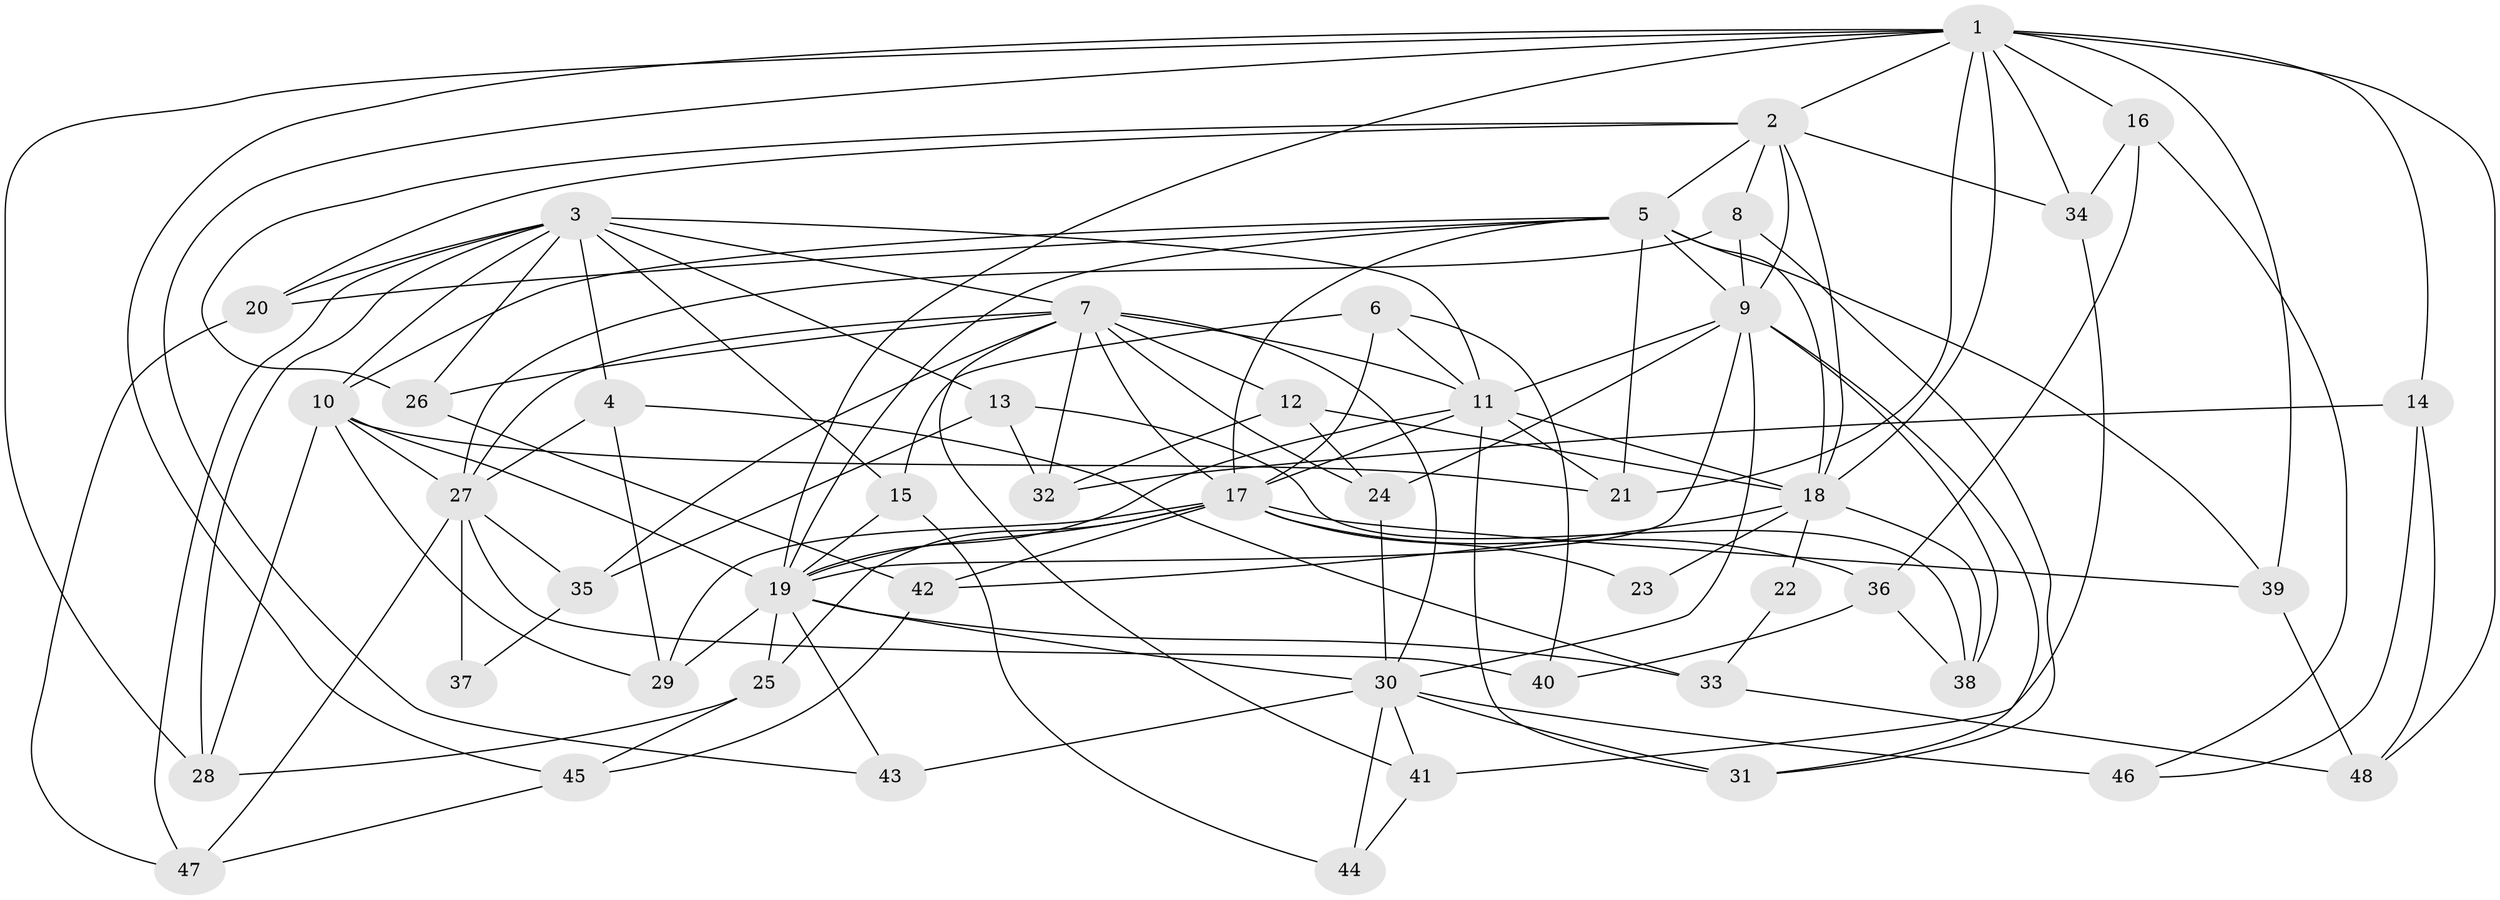 // original degree distribution, {4: 1.0}
// Generated by graph-tools (version 1.1) at 2025/38/03/09/25 02:38:14]
// undirected, 48 vertices, 127 edges
graph export_dot {
graph [start="1"]
  node [color=gray90,style=filled];
  1;
  2;
  3;
  4;
  5;
  6;
  7;
  8;
  9;
  10;
  11;
  12;
  13;
  14;
  15;
  16;
  17;
  18;
  19;
  20;
  21;
  22;
  23;
  24;
  25;
  26;
  27;
  28;
  29;
  30;
  31;
  32;
  33;
  34;
  35;
  36;
  37;
  38;
  39;
  40;
  41;
  42;
  43;
  44;
  45;
  46;
  47;
  48;
  1 -- 2 [weight=1.0];
  1 -- 14 [weight=1.0];
  1 -- 16 [weight=1.0];
  1 -- 18 [weight=1.0];
  1 -- 19 [weight=1.0];
  1 -- 21 [weight=1.0];
  1 -- 28 [weight=1.0];
  1 -- 34 [weight=1.0];
  1 -- 39 [weight=1.0];
  1 -- 43 [weight=1.0];
  1 -- 45 [weight=1.0];
  1 -- 48 [weight=1.0];
  2 -- 5 [weight=2.0];
  2 -- 8 [weight=1.0];
  2 -- 9 [weight=2.0];
  2 -- 18 [weight=1.0];
  2 -- 20 [weight=1.0];
  2 -- 26 [weight=1.0];
  2 -- 34 [weight=1.0];
  3 -- 4 [weight=1.0];
  3 -- 7 [weight=1.0];
  3 -- 10 [weight=1.0];
  3 -- 11 [weight=1.0];
  3 -- 13 [weight=1.0];
  3 -- 15 [weight=1.0];
  3 -- 20 [weight=1.0];
  3 -- 26 [weight=1.0];
  3 -- 28 [weight=1.0];
  3 -- 47 [weight=1.0];
  4 -- 27 [weight=1.0];
  4 -- 29 [weight=1.0];
  4 -- 33 [weight=1.0];
  5 -- 9 [weight=1.0];
  5 -- 10 [weight=1.0];
  5 -- 17 [weight=1.0];
  5 -- 18 [weight=1.0];
  5 -- 19 [weight=1.0];
  5 -- 20 [weight=1.0];
  5 -- 21 [weight=1.0];
  5 -- 39 [weight=1.0];
  6 -- 11 [weight=1.0];
  6 -- 15 [weight=1.0];
  6 -- 17 [weight=1.0];
  6 -- 40 [weight=1.0];
  7 -- 11 [weight=2.0];
  7 -- 12 [weight=1.0];
  7 -- 17 [weight=1.0];
  7 -- 24 [weight=1.0];
  7 -- 26 [weight=1.0];
  7 -- 27 [weight=1.0];
  7 -- 30 [weight=1.0];
  7 -- 32 [weight=1.0];
  7 -- 35 [weight=1.0];
  7 -- 41 [weight=1.0];
  8 -- 9 [weight=1.0];
  8 -- 27 [weight=1.0];
  8 -- 31 [weight=1.0];
  9 -- 11 [weight=1.0];
  9 -- 19 [weight=1.0];
  9 -- 24 [weight=1.0];
  9 -- 30 [weight=1.0];
  9 -- 31 [weight=1.0];
  9 -- 38 [weight=1.0];
  10 -- 19 [weight=1.0];
  10 -- 21 [weight=1.0];
  10 -- 27 [weight=2.0];
  10 -- 28 [weight=1.0];
  10 -- 29 [weight=1.0];
  11 -- 17 [weight=1.0];
  11 -- 18 [weight=1.0];
  11 -- 19 [weight=1.0];
  11 -- 21 [weight=1.0];
  11 -- 31 [weight=1.0];
  12 -- 18 [weight=1.0];
  12 -- 24 [weight=1.0];
  12 -- 32 [weight=1.0];
  13 -- 32 [weight=1.0];
  13 -- 35 [weight=1.0];
  13 -- 38 [weight=1.0];
  14 -- 32 [weight=1.0];
  14 -- 46 [weight=1.0];
  14 -- 48 [weight=1.0];
  15 -- 19 [weight=1.0];
  15 -- 44 [weight=1.0];
  16 -- 34 [weight=1.0];
  16 -- 36 [weight=1.0];
  16 -- 46 [weight=1.0];
  17 -- 19 [weight=1.0];
  17 -- 23 [weight=2.0];
  17 -- 25 [weight=1.0];
  17 -- 29 [weight=1.0];
  17 -- 36 [weight=1.0];
  17 -- 39 [weight=1.0];
  17 -- 42 [weight=1.0];
  18 -- 22 [weight=3.0];
  18 -- 23 [weight=2.0];
  18 -- 38 [weight=1.0];
  18 -- 42 [weight=1.0];
  19 -- 25 [weight=1.0];
  19 -- 29 [weight=1.0];
  19 -- 30 [weight=1.0];
  19 -- 33 [weight=1.0];
  19 -- 43 [weight=1.0];
  20 -- 47 [weight=1.0];
  22 -- 33 [weight=1.0];
  24 -- 30 [weight=1.0];
  25 -- 28 [weight=1.0];
  25 -- 45 [weight=1.0];
  26 -- 42 [weight=1.0];
  27 -- 35 [weight=1.0];
  27 -- 37 [weight=3.0];
  27 -- 40 [weight=2.0];
  27 -- 47 [weight=1.0];
  30 -- 31 [weight=1.0];
  30 -- 41 [weight=1.0];
  30 -- 43 [weight=2.0];
  30 -- 44 [weight=2.0];
  30 -- 46 [weight=2.0];
  33 -- 48 [weight=1.0];
  34 -- 41 [weight=1.0];
  35 -- 37 [weight=1.0];
  36 -- 38 [weight=1.0];
  36 -- 40 [weight=1.0];
  39 -- 48 [weight=1.0];
  41 -- 44 [weight=1.0];
  42 -- 45 [weight=1.0];
  45 -- 47 [weight=1.0];
}
